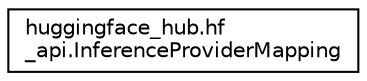 digraph "Graphical Class Hierarchy"
{
 // LATEX_PDF_SIZE
  edge [fontname="Helvetica",fontsize="10",labelfontname="Helvetica",labelfontsize="10"];
  node [fontname="Helvetica",fontsize="10",shape=record];
  rankdir="LR";
  Node0 [label="huggingface_hub.hf\l_api.InferenceProviderMapping",height=0.2,width=0.4,color="black", fillcolor="white", style="filled",URL="$classhuggingface__hub_1_1hf__api_1_1InferenceProviderMapping.html",tooltip=" "];
}
